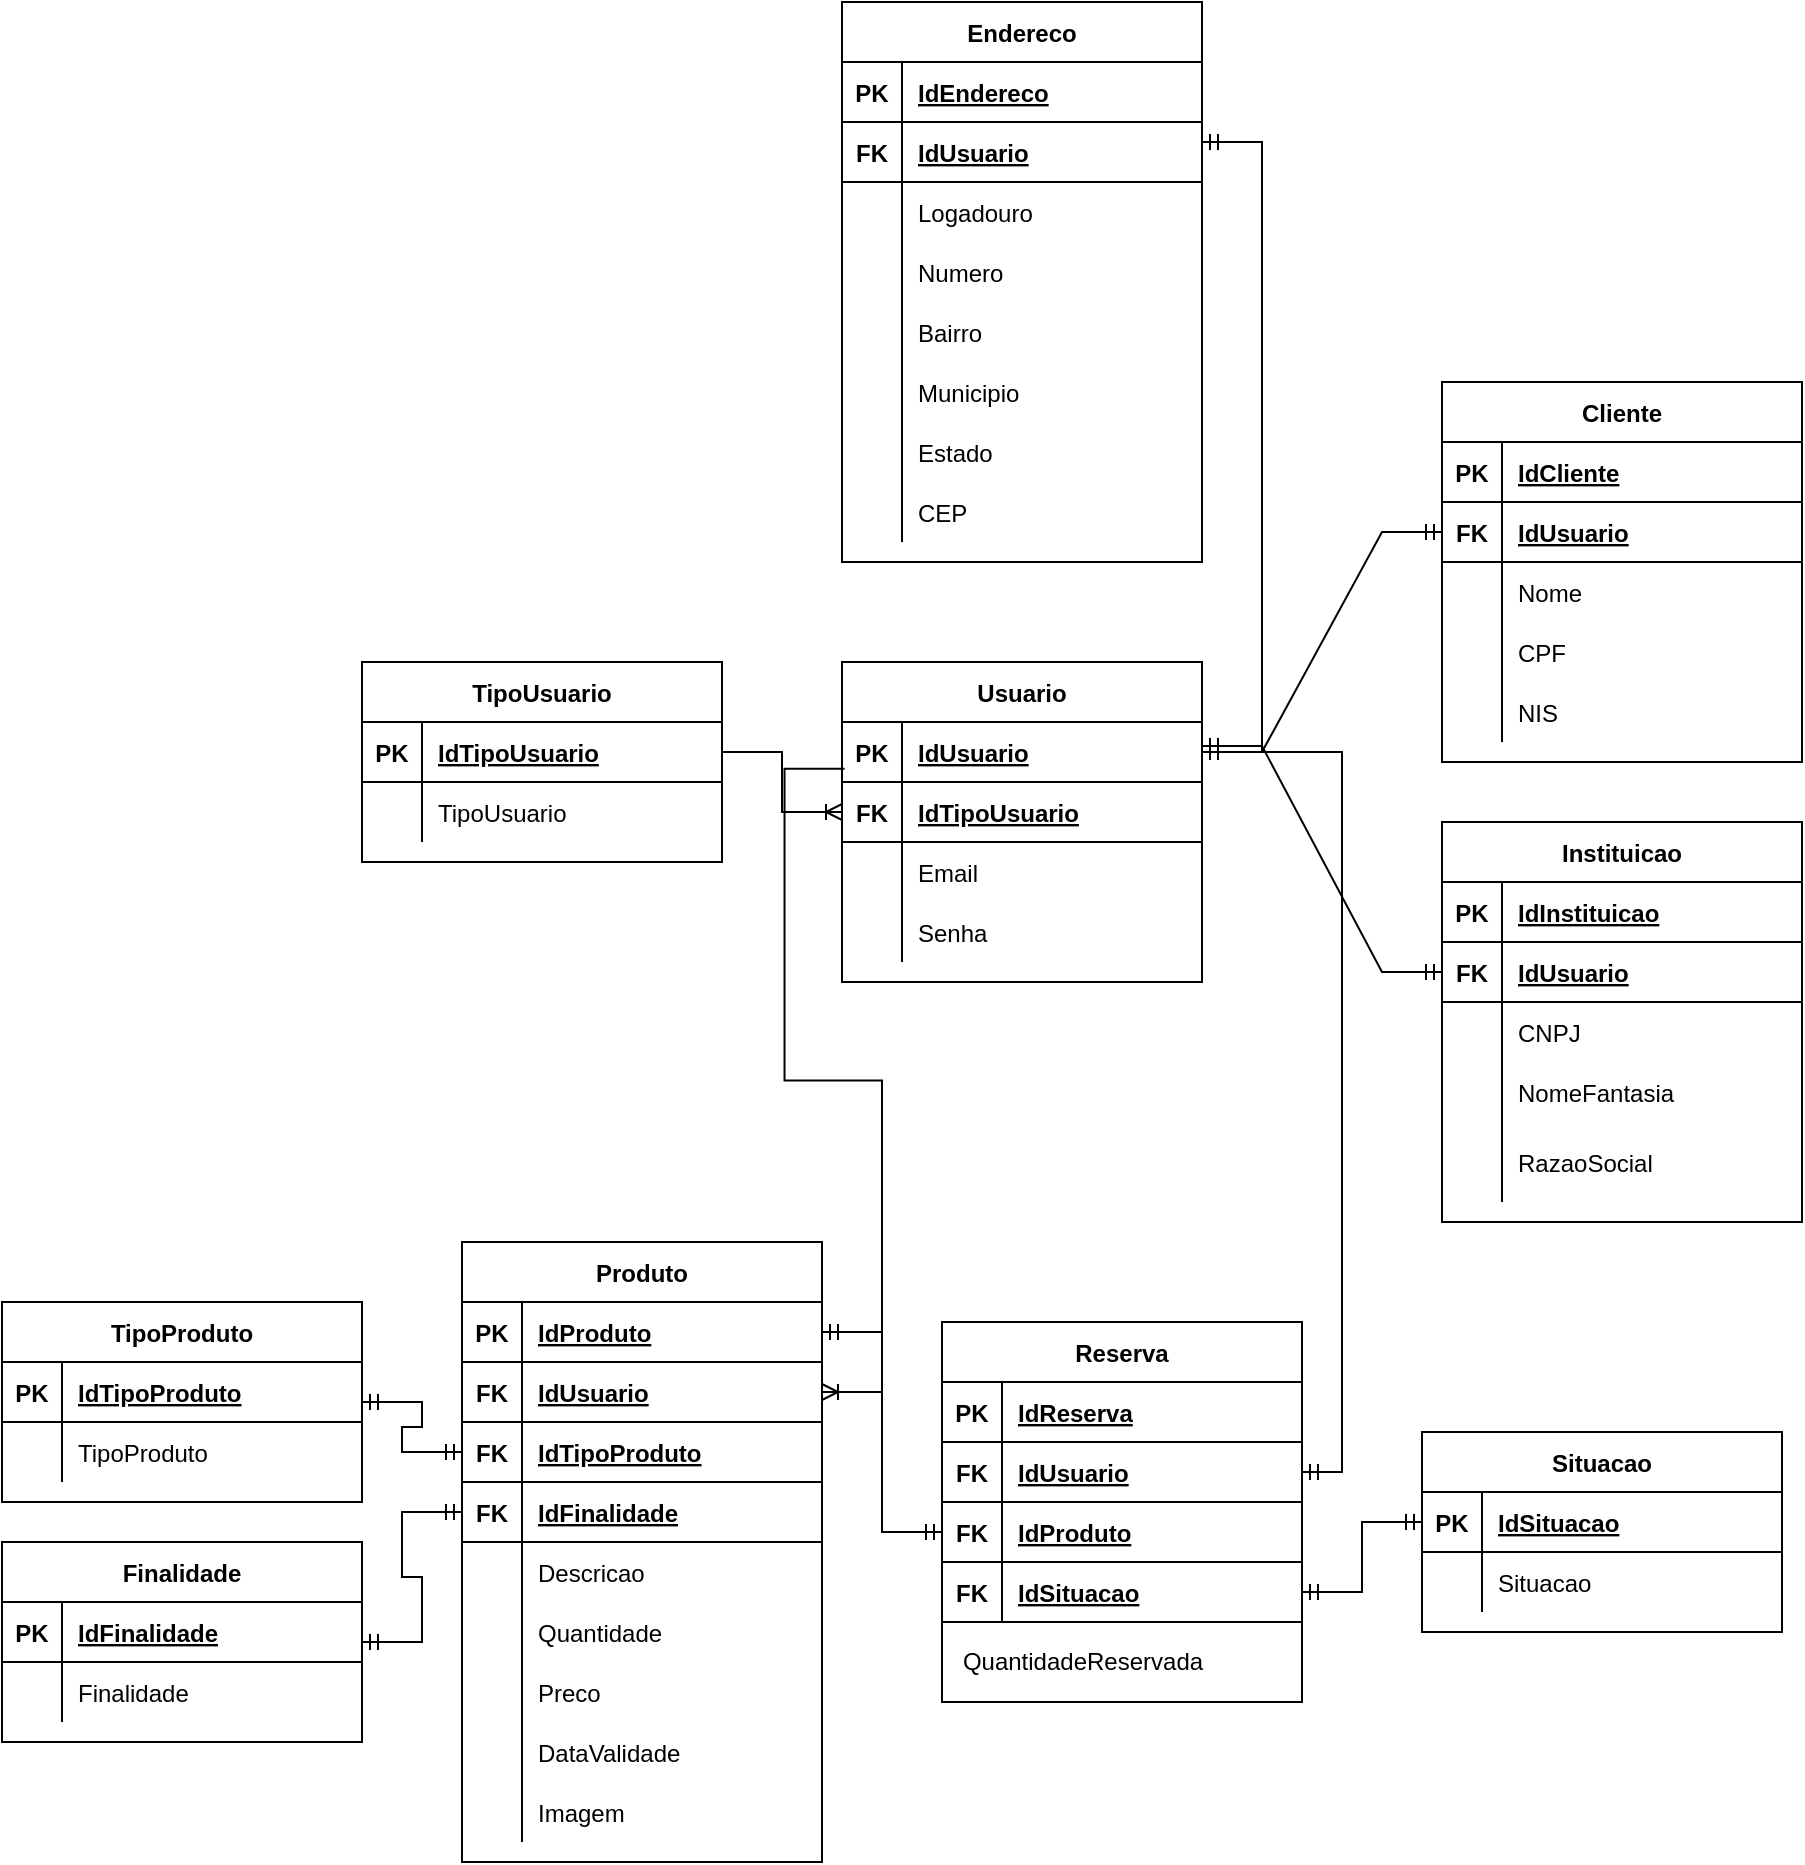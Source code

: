 <mxfile version="16.6.4" type="device"><diagram id="XoIH8foffj5RhfNgrV4p" name="Page-1"><mxGraphModel dx="1695" dy="1594" grid="1" gridSize="10" guides="1" tooltips="1" connect="1" arrows="1" fold="1" page="1" pageScale="1" pageWidth="827" pageHeight="1169" math="0" shadow="0"><root><mxCell id="AujDOqOySex_PhU7FZ46-0"/><mxCell id="AujDOqOySex_PhU7FZ46-1" parent="AujDOqOySex_PhU7FZ46-0"/><mxCell id="1OVQ-BXgZzzb5CSbITSZ-27" value="TipoUsuario" style="shape=table;startSize=30;container=1;collapsible=1;childLayout=tableLayout;fixedRows=1;rowLines=0;fontStyle=1;align=center;resizeLast=1;" parent="AujDOqOySex_PhU7FZ46-1" vertex="1"><mxGeometry x="20" y="150" width="180" height="100" as="geometry"/></mxCell><mxCell id="1OVQ-BXgZzzb5CSbITSZ-28" value="" style="shape=tableRow;horizontal=0;startSize=0;swimlaneHead=0;swimlaneBody=0;fillColor=none;collapsible=0;dropTarget=0;points=[[0,0.5],[1,0.5]];portConstraint=eastwest;top=0;left=0;right=0;bottom=1;" parent="1OVQ-BXgZzzb5CSbITSZ-27" vertex="1"><mxGeometry y="30" width="180" height="30" as="geometry"/></mxCell><mxCell id="1OVQ-BXgZzzb5CSbITSZ-29" value="PK" style="shape=partialRectangle;connectable=0;fillColor=none;top=0;left=0;bottom=0;right=0;fontStyle=1;overflow=hidden;" parent="1OVQ-BXgZzzb5CSbITSZ-28" vertex="1"><mxGeometry width="30" height="30" as="geometry"><mxRectangle width="30" height="30" as="alternateBounds"/></mxGeometry></mxCell><mxCell id="1OVQ-BXgZzzb5CSbITSZ-30" value="IdTipoUsuario" style="shape=partialRectangle;connectable=0;fillColor=none;top=0;left=0;bottom=0;right=0;align=left;spacingLeft=6;fontStyle=5;overflow=hidden;" parent="1OVQ-BXgZzzb5CSbITSZ-28" vertex="1"><mxGeometry x="30" width="150" height="30" as="geometry"><mxRectangle width="150" height="30" as="alternateBounds"/></mxGeometry></mxCell><mxCell id="1OVQ-BXgZzzb5CSbITSZ-31" value="" style="shape=tableRow;horizontal=0;startSize=0;swimlaneHead=0;swimlaneBody=0;fillColor=none;collapsible=0;dropTarget=0;points=[[0,0.5],[1,0.5]];portConstraint=eastwest;top=0;left=0;right=0;bottom=0;" parent="1OVQ-BXgZzzb5CSbITSZ-27" vertex="1"><mxGeometry y="60" width="180" height="30" as="geometry"/></mxCell><mxCell id="1OVQ-BXgZzzb5CSbITSZ-32" value="" style="shape=partialRectangle;connectable=0;fillColor=none;top=0;left=0;bottom=0;right=0;editable=1;overflow=hidden;" parent="1OVQ-BXgZzzb5CSbITSZ-31" vertex="1"><mxGeometry width="30" height="30" as="geometry"><mxRectangle width="30" height="30" as="alternateBounds"/></mxGeometry></mxCell><mxCell id="1OVQ-BXgZzzb5CSbITSZ-33" value="TipoUsuario" style="shape=partialRectangle;connectable=0;fillColor=none;top=0;left=0;bottom=0;right=0;align=left;spacingLeft=6;overflow=hidden;" parent="1OVQ-BXgZzzb5CSbITSZ-31" vertex="1"><mxGeometry x="30" width="150" height="30" as="geometry"><mxRectangle width="150" height="30" as="alternateBounds"/></mxGeometry></mxCell><mxCell id="1OVQ-BXgZzzb5CSbITSZ-43" value="Usuario" style="shape=table;startSize=30;container=1;collapsible=1;childLayout=tableLayout;fixedRows=1;rowLines=0;fontStyle=1;align=center;resizeLast=1;" parent="AujDOqOySex_PhU7FZ46-1" vertex="1"><mxGeometry x="260" y="150" width="180" height="160" as="geometry"/></mxCell><mxCell id="1OVQ-BXgZzzb5CSbITSZ-44" value="" style="shape=tableRow;horizontal=0;startSize=0;swimlaneHead=0;swimlaneBody=0;fillColor=none;collapsible=0;dropTarget=0;points=[[0,0.5],[1,0.5]];portConstraint=eastwest;top=0;left=0;right=0;bottom=1;" parent="1OVQ-BXgZzzb5CSbITSZ-43" vertex="1"><mxGeometry y="30" width="180" height="30" as="geometry"/></mxCell><mxCell id="1OVQ-BXgZzzb5CSbITSZ-45" value="PK" style="shape=partialRectangle;connectable=0;fillColor=none;top=0;left=0;bottom=0;right=0;fontStyle=1;overflow=hidden;" parent="1OVQ-BXgZzzb5CSbITSZ-44" vertex="1"><mxGeometry width="30" height="30" as="geometry"><mxRectangle width="30" height="30" as="alternateBounds"/></mxGeometry></mxCell><mxCell id="1OVQ-BXgZzzb5CSbITSZ-46" value="IdUsuario" style="shape=partialRectangle;connectable=0;fillColor=none;top=0;left=0;bottom=0;right=0;align=left;spacingLeft=6;fontStyle=5;overflow=hidden;" parent="1OVQ-BXgZzzb5CSbITSZ-44" vertex="1"><mxGeometry x="30" width="150" height="30" as="geometry"><mxRectangle width="150" height="30" as="alternateBounds"/></mxGeometry></mxCell><mxCell id="1OVQ-BXgZzzb5CSbITSZ-47" value="" style="shape=tableRow;horizontal=0;startSize=0;swimlaneHead=0;swimlaneBody=0;fillColor=none;collapsible=0;dropTarget=0;points=[[0,0.5],[1,0.5]];portConstraint=eastwest;top=0;left=0;right=0;bottom=1;" parent="1OVQ-BXgZzzb5CSbITSZ-43" vertex="1"><mxGeometry y="60" width="180" height="30" as="geometry"/></mxCell><mxCell id="1OVQ-BXgZzzb5CSbITSZ-48" value="FK" style="shape=partialRectangle;connectable=0;fillColor=none;top=0;left=0;bottom=0;right=0;fontStyle=1;overflow=hidden;" parent="1OVQ-BXgZzzb5CSbITSZ-47" vertex="1"><mxGeometry width="30" height="30" as="geometry"><mxRectangle width="30" height="30" as="alternateBounds"/></mxGeometry></mxCell><mxCell id="1OVQ-BXgZzzb5CSbITSZ-49" value="IdTipoUsuario" style="shape=partialRectangle;connectable=0;fillColor=none;top=0;left=0;bottom=0;right=0;align=left;spacingLeft=6;fontStyle=5;overflow=hidden;" parent="1OVQ-BXgZzzb5CSbITSZ-47" vertex="1"><mxGeometry x="30" width="150" height="30" as="geometry"><mxRectangle width="150" height="30" as="alternateBounds"/></mxGeometry></mxCell><mxCell id="1OVQ-BXgZzzb5CSbITSZ-53" value="" style="shape=tableRow;horizontal=0;startSize=0;swimlaneHead=0;swimlaneBody=0;fillColor=none;collapsible=0;dropTarget=0;points=[[0,0.5],[1,0.5]];portConstraint=eastwest;top=0;left=0;right=0;bottom=0;" parent="1OVQ-BXgZzzb5CSbITSZ-43" vertex="1"><mxGeometry y="90" width="180" height="30" as="geometry"/></mxCell><mxCell id="1OVQ-BXgZzzb5CSbITSZ-54" value="" style="shape=partialRectangle;connectable=0;fillColor=none;top=0;left=0;bottom=0;right=0;editable=1;overflow=hidden;" parent="1OVQ-BXgZzzb5CSbITSZ-53" vertex="1"><mxGeometry width="30" height="30" as="geometry"><mxRectangle width="30" height="30" as="alternateBounds"/></mxGeometry></mxCell><mxCell id="1OVQ-BXgZzzb5CSbITSZ-55" value="Email" style="shape=partialRectangle;connectable=0;fillColor=none;top=0;left=0;bottom=0;right=0;align=left;spacingLeft=6;overflow=hidden;" parent="1OVQ-BXgZzzb5CSbITSZ-53" vertex="1"><mxGeometry x="30" width="150" height="30" as="geometry"><mxRectangle width="150" height="30" as="alternateBounds"/></mxGeometry></mxCell><mxCell id="1OVQ-BXgZzzb5CSbITSZ-56" value="" style="shape=tableRow;horizontal=0;startSize=0;swimlaneHead=0;swimlaneBody=0;fillColor=none;collapsible=0;dropTarget=0;points=[[0,0.5],[1,0.5]];portConstraint=eastwest;top=0;left=0;right=0;bottom=0;" parent="1OVQ-BXgZzzb5CSbITSZ-43" vertex="1"><mxGeometry y="120" width="180" height="30" as="geometry"/></mxCell><mxCell id="1OVQ-BXgZzzb5CSbITSZ-57" value="" style="shape=partialRectangle;connectable=0;fillColor=none;top=0;left=0;bottom=0;right=0;editable=1;overflow=hidden;" parent="1OVQ-BXgZzzb5CSbITSZ-56" vertex="1"><mxGeometry width="30" height="30" as="geometry"><mxRectangle width="30" height="30" as="alternateBounds"/></mxGeometry></mxCell><mxCell id="1OVQ-BXgZzzb5CSbITSZ-58" value="Senha" style="shape=partialRectangle;connectable=0;fillColor=none;top=0;left=0;bottom=0;right=0;align=left;spacingLeft=6;overflow=hidden;" parent="1OVQ-BXgZzzb5CSbITSZ-56" vertex="1"><mxGeometry x="30" width="150" height="30" as="geometry"><mxRectangle width="150" height="30" as="alternateBounds"/></mxGeometry></mxCell><mxCell id="1OVQ-BXgZzzb5CSbITSZ-59" value="Endereco" style="shape=table;startSize=30;container=1;collapsible=1;childLayout=tableLayout;fixedRows=1;rowLines=0;fontStyle=1;align=center;resizeLast=1;" parent="AujDOqOySex_PhU7FZ46-1" vertex="1"><mxGeometry x="260" y="-180" width="180" height="280" as="geometry"/></mxCell><mxCell id="1OVQ-BXgZzzb5CSbITSZ-60" value="" style="shape=tableRow;horizontal=0;startSize=0;swimlaneHead=0;swimlaneBody=0;fillColor=none;collapsible=0;dropTarget=0;points=[[0,0.5],[1,0.5]];portConstraint=eastwest;top=0;left=0;right=0;bottom=1;" parent="1OVQ-BXgZzzb5CSbITSZ-59" vertex="1"><mxGeometry y="30" width="180" height="30" as="geometry"/></mxCell><mxCell id="1OVQ-BXgZzzb5CSbITSZ-61" value="PK" style="shape=partialRectangle;connectable=0;fillColor=none;top=0;left=0;bottom=0;right=0;fontStyle=1;overflow=hidden;" parent="1OVQ-BXgZzzb5CSbITSZ-60" vertex="1"><mxGeometry width="30" height="30" as="geometry"><mxRectangle width="30" height="30" as="alternateBounds"/></mxGeometry></mxCell><mxCell id="1OVQ-BXgZzzb5CSbITSZ-62" value="IdEndereco" style="shape=partialRectangle;connectable=0;fillColor=none;top=0;left=0;bottom=0;right=0;align=left;spacingLeft=6;fontStyle=5;overflow=hidden;" parent="1OVQ-BXgZzzb5CSbITSZ-60" vertex="1"><mxGeometry x="30" width="150" height="30" as="geometry"><mxRectangle width="150" height="30" as="alternateBounds"/></mxGeometry></mxCell><mxCell id="1OVQ-BXgZzzb5CSbITSZ-134" value="" style="shape=tableRow;horizontal=0;startSize=0;swimlaneHead=0;swimlaneBody=0;fillColor=none;collapsible=0;dropTarget=0;points=[[0,0.5],[1,0.5]];portConstraint=eastwest;top=0;left=0;right=0;bottom=1;" parent="1OVQ-BXgZzzb5CSbITSZ-59" vertex="1"><mxGeometry y="60" width="180" height="30" as="geometry"/></mxCell><mxCell id="1OVQ-BXgZzzb5CSbITSZ-135" value="FK" style="shape=partialRectangle;connectable=0;fillColor=none;top=0;left=0;bottom=0;right=0;fontStyle=1;overflow=hidden;" parent="1OVQ-BXgZzzb5CSbITSZ-134" vertex="1"><mxGeometry width="30" height="30" as="geometry"><mxRectangle width="30" height="30" as="alternateBounds"/></mxGeometry></mxCell><mxCell id="1OVQ-BXgZzzb5CSbITSZ-136" value="IdUsuario" style="shape=partialRectangle;connectable=0;fillColor=none;top=0;left=0;bottom=0;right=0;align=left;spacingLeft=6;fontStyle=5;overflow=hidden;" parent="1OVQ-BXgZzzb5CSbITSZ-134" vertex="1"><mxGeometry x="30" width="150" height="30" as="geometry"><mxRectangle width="150" height="30" as="alternateBounds"/></mxGeometry></mxCell><mxCell id="1OVQ-BXgZzzb5CSbITSZ-66" value="" style="shape=tableRow;horizontal=0;startSize=0;swimlaneHead=0;swimlaneBody=0;fillColor=none;collapsible=0;dropTarget=0;points=[[0,0.5],[1,0.5]];portConstraint=eastwest;top=0;left=0;right=0;bottom=0;" parent="1OVQ-BXgZzzb5CSbITSZ-59" vertex="1"><mxGeometry y="90" width="180" height="30" as="geometry"/></mxCell><mxCell id="1OVQ-BXgZzzb5CSbITSZ-67" value="" style="shape=partialRectangle;connectable=0;fillColor=none;top=0;left=0;bottom=0;right=0;editable=1;overflow=hidden;" parent="1OVQ-BXgZzzb5CSbITSZ-66" vertex="1"><mxGeometry width="30" height="30" as="geometry"><mxRectangle width="30" height="30" as="alternateBounds"/></mxGeometry></mxCell><mxCell id="1OVQ-BXgZzzb5CSbITSZ-68" value="Logadouro" style="shape=partialRectangle;connectable=0;fillColor=none;top=0;left=0;bottom=0;right=0;align=left;spacingLeft=6;overflow=hidden;" parent="1OVQ-BXgZzzb5CSbITSZ-66" vertex="1"><mxGeometry x="30" width="150" height="30" as="geometry"><mxRectangle width="150" height="30" as="alternateBounds"/></mxGeometry></mxCell><mxCell id="1OVQ-BXgZzzb5CSbITSZ-75" value="" style="shape=tableRow;horizontal=0;startSize=0;swimlaneHead=0;swimlaneBody=0;fillColor=none;collapsible=0;dropTarget=0;points=[[0,0.5],[1,0.5]];portConstraint=eastwest;top=0;left=0;right=0;bottom=0;" parent="1OVQ-BXgZzzb5CSbITSZ-59" vertex="1"><mxGeometry y="120" width="180" height="30" as="geometry"/></mxCell><mxCell id="1OVQ-BXgZzzb5CSbITSZ-76" value="" style="shape=partialRectangle;connectable=0;fillColor=none;top=0;left=0;bottom=0;right=0;editable=1;overflow=hidden;" parent="1OVQ-BXgZzzb5CSbITSZ-75" vertex="1"><mxGeometry width="30" height="30" as="geometry"><mxRectangle width="30" height="30" as="alternateBounds"/></mxGeometry></mxCell><mxCell id="1OVQ-BXgZzzb5CSbITSZ-77" value="Numero" style="shape=partialRectangle;connectable=0;fillColor=none;top=0;left=0;bottom=0;right=0;align=left;spacingLeft=6;overflow=hidden;" parent="1OVQ-BXgZzzb5CSbITSZ-75" vertex="1"><mxGeometry x="30" width="150" height="30" as="geometry"><mxRectangle width="150" height="30" as="alternateBounds"/></mxGeometry></mxCell><mxCell id="1OVQ-BXgZzzb5CSbITSZ-78" value="" style="shape=tableRow;horizontal=0;startSize=0;swimlaneHead=0;swimlaneBody=0;fillColor=none;collapsible=0;dropTarget=0;points=[[0,0.5],[1,0.5]];portConstraint=eastwest;top=0;left=0;right=0;bottom=0;" parent="1OVQ-BXgZzzb5CSbITSZ-59" vertex="1"><mxGeometry y="150" width="180" height="30" as="geometry"/></mxCell><mxCell id="1OVQ-BXgZzzb5CSbITSZ-79" value="" style="shape=partialRectangle;connectable=0;fillColor=none;top=0;left=0;bottom=0;right=0;editable=1;overflow=hidden;" parent="1OVQ-BXgZzzb5CSbITSZ-78" vertex="1"><mxGeometry width="30" height="30" as="geometry"><mxRectangle width="30" height="30" as="alternateBounds"/></mxGeometry></mxCell><mxCell id="1OVQ-BXgZzzb5CSbITSZ-80" value="Bairro" style="shape=partialRectangle;connectable=0;fillColor=none;top=0;left=0;bottom=0;right=0;align=left;spacingLeft=6;overflow=hidden;" parent="1OVQ-BXgZzzb5CSbITSZ-78" vertex="1"><mxGeometry x="30" width="150" height="30" as="geometry"><mxRectangle width="150" height="30" as="alternateBounds"/></mxGeometry></mxCell><mxCell id="1OVQ-BXgZzzb5CSbITSZ-81" value="" style="shape=tableRow;horizontal=0;startSize=0;swimlaneHead=0;swimlaneBody=0;fillColor=none;collapsible=0;dropTarget=0;points=[[0,0.5],[1,0.5]];portConstraint=eastwest;top=0;left=0;right=0;bottom=0;" parent="1OVQ-BXgZzzb5CSbITSZ-59" vertex="1"><mxGeometry y="180" width="180" height="30" as="geometry"/></mxCell><mxCell id="1OVQ-BXgZzzb5CSbITSZ-82" value="" style="shape=partialRectangle;connectable=0;fillColor=none;top=0;left=0;bottom=0;right=0;editable=1;overflow=hidden;" parent="1OVQ-BXgZzzb5CSbITSZ-81" vertex="1"><mxGeometry width="30" height="30" as="geometry"><mxRectangle width="30" height="30" as="alternateBounds"/></mxGeometry></mxCell><mxCell id="1OVQ-BXgZzzb5CSbITSZ-83" value="Municipio" style="shape=partialRectangle;connectable=0;fillColor=none;top=0;left=0;bottom=0;right=0;align=left;spacingLeft=6;overflow=hidden;" parent="1OVQ-BXgZzzb5CSbITSZ-81" vertex="1"><mxGeometry x="30" width="150" height="30" as="geometry"><mxRectangle width="150" height="30" as="alternateBounds"/></mxGeometry></mxCell><mxCell id="1OVQ-BXgZzzb5CSbITSZ-69" value="" style="shape=tableRow;horizontal=0;startSize=0;swimlaneHead=0;swimlaneBody=0;fillColor=none;collapsible=0;dropTarget=0;points=[[0,0.5],[1,0.5]];portConstraint=eastwest;top=0;left=0;right=0;bottom=0;" parent="1OVQ-BXgZzzb5CSbITSZ-59" vertex="1"><mxGeometry y="210" width="180" height="30" as="geometry"/></mxCell><mxCell id="1OVQ-BXgZzzb5CSbITSZ-70" value="" style="shape=partialRectangle;connectable=0;fillColor=none;top=0;left=0;bottom=0;right=0;editable=1;overflow=hidden;" parent="1OVQ-BXgZzzb5CSbITSZ-69" vertex="1"><mxGeometry width="30" height="30" as="geometry"><mxRectangle width="30" height="30" as="alternateBounds"/></mxGeometry></mxCell><mxCell id="1OVQ-BXgZzzb5CSbITSZ-71" value="Estado" style="shape=partialRectangle;connectable=0;fillColor=none;top=0;left=0;bottom=0;right=0;align=left;spacingLeft=6;overflow=hidden;" parent="1OVQ-BXgZzzb5CSbITSZ-69" vertex="1"><mxGeometry x="30" width="150" height="30" as="geometry"><mxRectangle width="150" height="30" as="alternateBounds"/></mxGeometry></mxCell><mxCell id="1OVQ-BXgZzzb5CSbITSZ-84" value="" style="shape=tableRow;horizontal=0;startSize=0;swimlaneHead=0;swimlaneBody=0;fillColor=none;collapsible=0;dropTarget=0;points=[[0,0.5],[1,0.5]];portConstraint=eastwest;top=0;left=0;right=0;bottom=0;" parent="1OVQ-BXgZzzb5CSbITSZ-59" vertex="1"><mxGeometry y="240" width="180" height="30" as="geometry"/></mxCell><mxCell id="1OVQ-BXgZzzb5CSbITSZ-85" value="" style="shape=partialRectangle;connectable=0;fillColor=none;top=0;left=0;bottom=0;right=0;editable=1;overflow=hidden;" parent="1OVQ-BXgZzzb5CSbITSZ-84" vertex="1"><mxGeometry width="30" height="30" as="geometry"><mxRectangle width="30" height="30" as="alternateBounds"/></mxGeometry></mxCell><mxCell id="1OVQ-BXgZzzb5CSbITSZ-86" value="CEP" style="shape=partialRectangle;connectable=0;fillColor=none;top=0;left=0;bottom=0;right=0;align=left;spacingLeft=6;overflow=hidden;" parent="1OVQ-BXgZzzb5CSbITSZ-84" vertex="1"><mxGeometry x="30" width="150" height="30" as="geometry"><mxRectangle width="150" height="30" as="alternateBounds"/></mxGeometry></mxCell><mxCell id="1OVQ-BXgZzzb5CSbITSZ-87" value="Cliente" style="shape=table;startSize=30;container=1;collapsible=1;childLayout=tableLayout;fixedRows=1;rowLines=0;fontStyle=1;align=center;resizeLast=1;" parent="AujDOqOySex_PhU7FZ46-1" vertex="1"><mxGeometry x="560" y="10" width="180" height="190" as="geometry"/></mxCell><mxCell id="1OVQ-BXgZzzb5CSbITSZ-88" value="" style="shape=tableRow;horizontal=0;startSize=0;swimlaneHead=0;swimlaneBody=0;fillColor=none;collapsible=0;dropTarget=0;points=[[0,0.5],[1,0.5]];portConstraint=eastwest;top=0;left=0;right=0;bottom=1;" parent="1OVQ-BXgZzzb5CSbITSZ-87" vertex="1"><mxGeometry y="30" width="180" height="30" as="geometry"/></mxCell><mxCell id="1OVQ-BXgZzzb5CSbITSZ-89" value="PK" style="shape=partialRectangle;connectable=0;fillColor=none;top=0;left=0;bottom=0;right=0;fontStyle=1;overflow=hidden;" parent="1OVQ-BXgZzzb5CSbITSZ-88" vertex="1"><mxGeometry width="30" height="30" as="geometry"><mxRectangle width="30" height="30" as="alternateBounds"/></mxGeometry></mxCell><mxCell id="1OVQ-BXgZzzb5CSbITSZ-90" value="IdCliente" style="shape=partialRectangle;connectable=0;fillColor=none;top=0;left=0;bottom=0;right=0;align=left;spacingLeft=6;fontStyle=5;overflow=hidden;" parent="1OVQ-BXgZzzb5CSbITSZ-88" vertex="1"><mxGeometry x="30" width="150" height="30" as="geometry"><mxRectangle width="150" height="30" as="alternateBounds"/></mxGeometry></mxCell><mxCell id="1OVQ-BXgZzzb5CSbITSZ-137" value="" style="shape=tableRow;horizontal=0;startSize=0;swimlaneHead=0;swimlaneBody=0;fillColor=none;collapsible=0;dropTarget=0;points=[[0,0.5],[1,0.5]];portConstraint=eastwest;top=0;left=0;right=0;bottom=1;" parent="1OVQ-BXgZzzb5CSbITSZ-87" vertex="1"><mxGeometry y="60" width="180" height="30" as="geometry"/></mxCell><mxCell id="1OVQ-BXgZzzb5CSbITSZ-138" value="FK" style="shape=partialRectangle;connectable=0;fillColor=none;top=0;left=0;bottom=0;right=0;fontStyle=1;overflow=hidden;" parent="1OVQ-BXgZzzb5CSbITSZ-137" vertex="1"><mxGeometry width="30" height="30" as="geometry"><mxRectangle width="30" height="30" as="alternateBounds"/></mxGeometry></mxCell><mxCell id="1OVQ-BXgZzzb5CSbITSZ-139" value="IdUsuario" style="shape=partialRectangle;connectable=0;fillColor=none;top=0;left=0;bottom=0;right=0;align=left;spacingLeft=6;fontStyle=5;overflow=hidden;" parent="1OVQ-BXgZzzb5CSbITSZ-137" vertex="1"><mxGeometry x="30" width="150" height="30" as="geometry"><mxRectangle width="150" height="30" as="alternateBounds"/></mxGeometry></mxCell><mxCell id="1OVQ-BXgZzzb5CSbITSZ-94" value="" style="shape=tableRow;horizontal=0;startSize=0;swimlaneHead=0;swimlaneBody=0;fillColor=none;collapsible=0;dropTarget=0;points=[[0,0.5],[1,0.5]];portConstraint=eastwest;top=0;left=0;right=0;bottom=0;" parent="1OVQ-BXgZzzb5CSbITSZ-87" vertex="1"><mxGeometry y="90" width="180" height="30" as="geometry"/></mxCell><mxCell id="1OVQ-BXgZzzb5CSbITSZ-95" value="" style="shape=partialRectangle;connectable=0;fillColor=none;top=0;left=0;bottom=0;right=0;editable=1;overflow=hidden;" parent="1OVQ-BXgZzzb5CSbITSZ-94" vertex="1"><mxGeometry width="30" height="30" as="geometry"><mxRectangle width="30" height="30" as="alternateBounds"/></mxGeometry></mxCell><mxCell id="1OVQ-BXgZzzb5CSbITSZ-96" value="Nome" style="shape=partialRectangle;connectable=0;fillColor=none;top=0;left=0;bottom=0;right=0;align=left;spacingLeft=6;overflow=hidden;" parent="1OVQ-BXgZzzb5CSbITSZ-94" vertex="1"><mxGeometry x="30" width="150" height="30" as="geometry"><mxRectangle width="150" height="30" as="alternateBounds"/></mxGeometry></mxCell><mxCell id="1OVQ-BXgZzzb5CSbITSZ-97" value="" style="shape=tableRow;horizontal=0;startSize=0;swimlaneHead=0;swimlaneBody=0;fillColor=none;collapsible=0;dropTarget=0;points=[[0,0.5],[1,0.5]];portConstraint=eastwest;top=0;left=0;right=0;bottom=0;" parent="1OVQ-BXgZzzb5CSbITSZ-87" vertex="1"><mxGeometry y="120" width="180" height="30" as="geometry"/></mxCell><mxCell id="1OVQ-BXgZzzb5CSbITSZ-98" value="" style="shape=partialRectangle;connectable=0;fillColor=none;top=0;left=0;bottom=0;right=0;editable=1;overflow=hidden;" parent="1OVQ-BXgZzzb5CSbITSZ-97" vertex="1"><mxGeometry width="30" height="30" as="geometry"><mxRectangle width="30" height="30" as="alternateBounds"/></mxGeometry></mxCell><mxCell id="1OVQ-BXgZzzb5CSbITSZ-99" value="CPF" style="shape=partialRectangle;connectable=0;fillColor=none;top=0;left=0;bottom=0;right=0;align=left;spacingLeft=6;overflow=hidden;" parent="1OVQ-BXgZzzb5CSbITSZ-97" vertex="1"><mxGeometry x="30" width="150" height="30" as="geometry"><mxRectangle width="150" height="30" as="alternateBounds"/></mxGeometry></mxCell><mxCell id="1OVQ-BXgZzzb5CSbITSZ-113" value="" style="shape=tableRow;horizontal=0;startSize=0;swimlaneHead=0;swimlaneBody=0;fillColor=none;collapsible=0;dropTarget=0;points=[[0,0.5],[1,0.5]];portConstraint=eastwest;top=0;left=0;right=0;bottom=0;" parent="1OVQ-BXgZzzb5CSbITSZ-87" vertex="1"><mxGeometry y="150" width="180" height="30" as="geometry"/></mxCell><mxCell id="1OVQ-BXgZzzb5CSbITSZ-114" value="" style="shape=partialRectangle;connectable=0;fillColor=none;top=0;left=0;bottom=0;right=0;editable=1;overflow=hidden;" parent="1OVQ-BXgZzzb5CSbITSZ-113" vertex="1"><mxGeometry width="30" height="30" as="geometry"><mxRectangle width="30" height="30" as="alternateBounds"/></mxGeometry></mxCell><mxCell id="1OVQ-BXgZzzb5CSbITSZ-115" value="NIS" style="shape=partialRectangle;connectable=0;fillColor=none;top=0;left=0;bottom=0;right=0;align=left;spacingLeft=6;overflow=hidden;" parent="1OVQ-BXgZzzb5CSbITSZ-113" vertex="1"><mxGeometry x="30" width="150" height="30" as="geometry"><mxRectangle width="150" height="30" as="alternateBounds"/></mxGeometry></mxCell><mxCell id="1OVQ-BXgZzzb5CSbITSZ-100" value="Instituicao" style="shape=table;startSize=30;container=1;collapsible=1;childLayout=tableLayout;fixedRows=1;rowLines=0;fontStyle=1;align=center;resizeLast=1;" parent="AujDOqOySex_PhU7FZ46-1" vertex="1"><mxGeometry x="560" y="230" width="180" height="200" as="geometry"/></mxCell><mxCell id="1OVQ-BXgZzzb5CSbITSZ-101" value="" style="shape=tableRow;horizontal=0;startSize=0;swimlaneHead=0;swimlaneBody=0;fillColor=none;collapsible=0;dropTarget=0;points=[[0,0.5],[1,0.5]];portConstraint=eastwest;top=0;left=0;right=0;bottom=1;" parent="1OVQ-BXgZzzb5CSbITSZ-100" vertex="1"><mxGeometry y="30" width="180" height="30" as="geometry"/></mxCell><mxCell id="1OVQ-BXgZzzb5CSbITSZ-102" value="PK" style="shape=partialRectangle;connectable=0;fillColor=none;top=0;left=0;bottom=0;right=0;fontStyle=1;overflow=hidden;" parent="1OVQ-BXgZzzb5CSbITSZ-101" vertex="1"><mxGeometry width="30" height="30" as="geometry"><mxRectangle width="30" height="30" as="alternateBounds"/></mxGeometry></mxCell><mxCell id="1OVQ-BXgZzzb5CSbITSZ-103" value="IdInstituicao" style="shape=partialRectangle;connectable=0;fillColor=none;top=0;left=0;bottom=0;right=0;align=left;spacingLeft=6;fontStyle=5;overflow=hidden;" parent="1OVQ-BXgZzzb5CSbITSZ-101" vertex="1"><mxGeometry x="30" width="150" height="30" as="geometry"><mxRectangle width="150" height="30" as="alternateBounds"/></mxGeometry></mxCell><mxCell id="1OVQ-BXgZzzb5CSbITSZ-104" value="" style="shape=tableRow;horizontal=0;startSize=0;swimlaneHead=0;swimlaneBody=0;fillColor=none;collapsible=0;dropTarget=0;points=[[0,0.5],[1,0.5]];portConstraint=eastwest;top=0;left=0;right=0;bottom=1;" parent="1OVQ-BXgZzzb5CSbITSZ-100" vertex="1"><mxGeometry y="60" width="180" height="30" as="geometry"/></mxCell><mxCell id="1OVQ-BXgZzzb5CSbITSZ-105" value="FK" style="shape=partialRectangle;connectable=0;fillColor=none;top=0;left=0;bottom=0;right=0;fontStyle=1;overflow=hidden;" parent="1OVQ-BXgZzzb5CSbITSZ-104" vertex="1"><mxGeometry width="30" height="30" as="geometry"><mxRectangle width="30" height="30" as="alternateBounds"/></mxGeometry></mxCell><mxCell id="1OVQ-BXgZzzb5CSbITSZ-106" value="IdUsuario" style="shape=partialRectangle;connectable=0;fillColor=none;top=0;left=0;bottom=0;right=0;align=left;spacingLeft=6;fontStyle=5;overflow=hidden;" parent="1OVQ-BXgZzzb5CSbITSZ-104" vertex="1"><mxGeometry x="30" width="150" height="30" as="geometry"><mxRectangle width="150" height="30" as="alternateBounds"/></mxGeometry></mxCell><mxCell id="1OVQ-BXgZzzb5CSbITSZ-107" value="" style="shape=tableRow;horizontal=0;startSize=0;swimlaneHead=0;swimlaneBody=0;fillColor=none;collapsible=0;dropTarget=0;points=[[0,0.5],[1,0.5]];portConstraint=eastwest;top=0;left=0;right=0;bottom=0;" parent="1OVQ-BXgZzzb5CSbITSZ-100" vertex="1"><mxGeometry y="90" width="180" height="30" as="geometry"/></mxCell><mxCell id="1OVQ-BXgZzzb5CSbITSZ-108" value="" style="shape=partialRectangle;connectable=0;fillColor=none;top=0;left=0;bottom=0;right=0;editable=1;overflow=hidden;" parent="1OVQ-BXgZzzb5CSbITSZ-107" vertex="1"><mxGeometry width="30" height="30" as="geometry"><mxRectangle width="30" height="30" as="alternateBounds"/></mxGeometry></mxCell><mxCell id="1OVQ-BXgZzzb5CSbITSZ-109" value="CNPJ" style="shape=partialRectangle;connectable=0;fillColor=none;top=0;left=0;bottom=0;right=0;align=left;spacingLeft=6;overflow=hidden;" parent="1OVQ-BXgZzzb5CSbITSZ-107" vertex="1"><mxGeometry x="30" width="150" height="30" as="geometry"><mxRectangle width="150" height="30" as="alternateBounds"/></mxGeometry></mxCell><mxCell id="1OVQ-BXgZzzb5CSbITSZ-110" value="" style="shape=tableRow;horizontal=0;startSize=0;swimlaneHead=0;swimlaneBody=0;fillColor=none;collapsible=0;dropTarget=0;points=[[0,0.5],[1,0.5]];portConstraint=eastwest;top=0;left=0;right=0;bottom=0;" parent="1OVQ-BXgZzzb5CSbITSZ-100" vertex="1"><mxGeometry y="120" width="180" height="30" as="geometry"/></mxCell><mxCell id="1OVQ-BXgZzzb5CSbITSZ-111" value="" style="shape=partialRectangle;connectable=0;fillColor=none;top=0;left=0;bottom=0;right=0;editable=1;overflow=hidden;" parent="1OVQ-BXgZzzb5CSbITSZ-110" vertex="1"><mxGeometry width="30" height="30" as="geometry"><mxRectangle width="30" height="30" as="alternateBounds"/></mxGeometry></mxCell><mxCell id="1OVQ-BXgZzzb5CSbITSZ-112" value="NomeFantasia" style="shape=partialRectangle;connectable=0;fillColor=none;top=0;left=0;bottom=0;right=0;align=left;spacingLeft=6;overflow=hidden;" parent="1OVQ-BXgZzzb5CSbITSZ-110" vertex="1"><mxGeometry x="30" width="150" height="30" as="geometry"><mxRectangle width="150" height="30" as="alternateBounds"/></mxGeometry></mxCell><mxCell id="1OVQ-BXgZzzb5CSbITSZ-125" value="" style="shape=tableRow;horizontal=0;startSize=0;swimlaneHead=0;swimlaneBody=0;fillColor=none;collapsible=0;dropTarget=0;points=[[0,0.5],[1,0.5]];portConstraint=eastwest;top=0;left=0;right=0;bottom=0;" parent="1OVQ-BXgZzzb5CSbITSZ-100" vertex="1"><mxGeometry y="150" width="180" height="40" as="geometry"/></mxCell><mxCell id="1OVQ-BXgZzzb5CSbITSZ-126" value="" style="shape=partialRectangle;connectable=0;fillColor=none;top=0;left=0;bottom=0;right=0;editable=1;overflow=hidden;" parent="1OVQ-BXgZzzb5CSbITSZ-125" vertex="1"><mxGeometry width="30" height="40" as="geometry"><mxRectangle width="30" height="40" as="alternateBounds"/></mxGeometry></mxCell><mxCell id="1OVQ-BXgZzzb5CSbITSZ-127" value="RazaoSocial" style="shape=partialRectangle;connectable=0;fillColor=none;top=0;left=0;bottom=0;right=0;align=left;spacingLeft=6;overflow=hidden;" parent="1OVQ-BXgZzzb5CSbITSZ-125" vertex="1"><mxGeometry x="30" width="150" height="40" as="geometry"><mxRectangle width="150" height="40" as="alternateBounds"/></mxGeometry></mxCell><mxCell id="1OVQ-BXgZzzb5CSbITSZ-140" value="Produto" style="shape=table;startSize=30;container=1;collapsible=1;childLayout=tableLayout;fixedRows=1;rowLines=0;fontStyle=1;align=center;resizeLast=1;" parent="AujDOqOySex_PhU7FZ46-1" vertex="1"><mxGeometry x="70" y="440" width="180" height="310" as="geometry"/></mxCell><mxCell id="1OVQ-BXgZzzb5CSbITSZ-141" value="" style="shape=tableRow;horizontal=0;startSize=0;swimlaneHead=0;swimlaneBody=0;fillColor=none;collapsible=0;dropTarget=0;points=[[0,0.5],[1,0.5]];portConstraint=eastwest;top=0;left=0;right=0;bottom=1;" parent="1OVQ-BXgZzzb5CSbITSZ-140" vertex="1"><mxGeometry y="30" width="180" height="30" as="geometry"/></mxCell><mxCell id="1OVQ-BXgZzzb5CSbITSZ-142" value="PK" style="shape=partialRectangle;connectable=0;fillColor=none;top=0;left=0;bottom=0;right=0;fontStyle=1;overflow=hidden;" parent="1OVQ-BXgZzzb5CSbITSZ-141" vertex="1"><mxGeometry width="30" height="30" as="geometry"><mxRectangle width="30" height="30" as="alternateBounds"/></mxGeometry></mxCell><mxCell id="1OVQ-BXgZzzb5CSbITSZ-143" value="IdProduto" style="shape=partialRectangle;connectable=0;fillColor=none;top=0;left=0;bottom=0;right=0;align=left;spacingLeft=6;fontStyle=5;overflow=hidden;" parent="1OVQ-BXgZzzb5CSbITSZ-141" vertex="1"><mxGeometry x="30" width="150" height="30" as="geometry"><mxRectangle width="150" height="30" as="alternateBounds"/></mxGeometry></mxCell><mxCell id="1OVQ-BXgZzzb5CSbITSZ-144" value="" style="shape=tableRow;horizontal=0;startSize=0;swimlaneHead=0;swimlaneBody=0;fillColor=none;collapsible=0;dropTarget=0;points=[[0,0.5],[1,0.5]];portConstraint=eastwest;top=0;left=0;right=0;bottom=1;" parent="1OVQ-BXgZzzb5CSbITSZ-140" vertex="1"><mxGeometry y="60" width="180" height="30" as="geometry"/></mxCell><mxCell id="1OVQ-BXgZzzb5CSbITSZ-145" value="FK" style="shape=partialRectangle;connectable=0;fillColor=none;top=0;left=0;bottom=0;right=0;fontStyle=1;overflow=hidden;" parent="1OVQ-BXgZzzb5CSbITSZ-144" vertex="1"><mxGeometry width="30" height="30" as="geometry"><mxRectangle width="30" height="30" as="alternateBounds"/></mxGeometry></mxCell><mxCell id="1OVQ-BXgZzzb5CSbITSZ-146" value="IdUsuario" style="shape=partialRectangle;connectable=0;fillColor=none;top=0;left=0;bottom=0;right=0;align=left;spacingLeft=6;fontStyle=5;overflow=hidden;" parent="1OVQ-BXgZzzb5CSbITSZ-144" vertex="1"><mxGeometry x="30" width="150" height="30" as="geometry"><mxRectangle width="150" height="30" as="alternateBounds"/></mxGeometry></mxCell><mxCell id="1OVQ-BXgZzzb5CSbITSZ-204" value="" style="shape=tableRow;horizontal=0;startSize=0;swimlaneHead=0;swimlaneBody=0;fillColor=none;collapsible=0;dropTarget=0;points=[[0,0.5],[1,0.5]];portConstraint=eastwest;top=0;left=0;right=0;bottom=1;" parent="1OVQ-BXgZzzb5CSbITSZ-140" vertex="1"><mxGeometry y="90" width="180" height="30" as="geometry"/></mxCell><mxCell id="1OVQ-BXgZzzb5CSbITSZ-205" value="FK" style="shape=partialRectangle;connectable=0;fillColor=none;top=0;left=0;bottom=0;right=0;fontStyle=1;overflow=hidden;" parent="1OVQ-BXgZzzb5CSbITSZ-204" vertex="1"><mxGeometry width="30" height="30" as="geometry"><mxRectangle width="30" height="30" as="alternateBounds"/></mxGeometry></mxCell><mxCell id="1OVQ-BXgZzzb5CSbITSZ-206" value="IdTipoProduto" style="shape=partialRectangle;connectable=0;fillColor=none;top=0;left=0;bottom=0;right=0;align=left;spacingLeft=6;fontStyle=5;overflow=hidden;" parent="1OVQ-BXgZzzb5CSbITSZ-204" vertex="1"><mxGeometry x="30" width="150" height="30" as="geometry"><mxRectangle width="150" height="30" as="alternateBounds"/></mxGeometry></mxCell><mxCell id="1OVQ-BXgZzzb5CSbITSZ-207" value="" style="shape=tableRow;horizontal=0;startSize=0;swimlaneHead=0;swimlaneBody=0;fillColor=none;collapsible=0;dropTarget=0;points=[[0,0.5],[1,0.5]];portConstraint=eastwest;top=0;left=0;right=0;bottom=1;" parent="1OVQ-BXgZzzb5CSbITSZ-140" vertex="1"><mxGeometry y="120" width="180" height="30" as="geometry"/></mxCell><mxCell id="1OVQ-BXgZzzb5CSbITSZ-208" value="FK" style="shape=partialRectangle;connectable=0;fillColor=none;top=0;left=0;bottom=0;right=0;fontStyle=1;overflow=hidden;" parent="1OVQ-BXgZzzb5CSbITSZ-207" vertex="1"><mxGeometry width="30" height="30" as="geometry"><mxRectangle width="30" height="30" as="alternateBounds"/></mxGeometry></mxCell><mxCell id="1OVQ-BXgZzzb5CSbITSZ-209" value="IdFinalidade" style="shape=partialRectangle;connectable=0;fillColor=none;top=0;left=0;bottom=0;right=0;align=left;spacingLeft=6;fontStyle=5;overflow=hidden;" parent="1OVQ-BXgZzzb5CSbITSZ-207" vertex="1"><mxGeometry x="30" width="150" height="30" as="geometry"><mxRectangle width="150" height="30" as="alternateBounds"/></mxGeometry></mxCell><mxCell id="1OVQ-BXgZzzb5CSbITSZ-147" value="" style="shape=tableRow;horizontal=0;startSize=0;swimlaneHead=0;swimlaneBody=0;fillColor=none;collapsible=0;dropTarget=0;points=[[0,0.5],[1,0.5]];portConstraint=eastwest;top=0;left=0;right=0;bottom=0;" parent="1OVQ-BXgZzzb5CSbITSZ-140" vertex="1"><mxGeometry y="150" width="180" height="30" as="geometry"/></mxCell><mxCell id="1OVQ-BXgZzzb5CSbITSZ-148" value="" style="shape=partialRectangle;connectable=0;fillColor=none;top=0;left=0;bottom=0;right=0;editable=1;overflow=hidden;" parent="1OVQ-BXgZzzb5CSbITSZ-147" vertex="1"><mxGeometry width="30" height="30" as="geometry"><mxRectangle width="30" height="30" as="alternateBounds"/></mxGeometry></mxCell><mxCell id="1OVQ-BXgZzzb5CSbITSZ-149" value="Descricao" style="shape=partialRectangle;connectable=0;fillColor=none;top=0;left=0;bottom=0;right=0;align=left;spacingLeft=6;overflow=hidden;" parent="1OVQ-BXgZzzb5CSbITSZ-147" vertex="1"><mxGeometry x="30" width="150" height="30" as="geometry"><mxRectangle width="150" height="30" as="alternateBounds"/></mxGeometry></mxCell><mxCell id="1OVQ-BXgZzzb5CSbITSZ-150" value="" style="shape=tableRow;horizontal=0;startSize=0;swimlaneHead=0;swimlaneBody=0;fillColor=none;collapsible=0;dropTarget=0;points=[[0,0.5],[1,0.5]];portConstraint=eastwest;top=0;left=0;right=0;bottom=0;" parent="1OVQ-BXgZzzb5CSbITSZ-140" vertex="1"><mxGeometry y="180" width="180" height="30" as="geometry"/></mxCell><mxCell id="1OVQ-BXgZzzb5CSbITSZ-151" value="" style="shape=partialRectangle;connectable=0;fillColor=none;top=0;left=0;bottom=0;right=0;editable=1;overflow=hidden;" parent="1OVQ-BXgZzzb5CSbITSZ-150" vertex="1"><mxGeometry width="30" height="30" as="geometry"><mxRectangle width="30" height="30" as="alternateBounds"/></mxGeometry></mxCell><mxCell id="1OVQ-BXgZzzb5CSbITSZ-152" value="Quantidade" style="shape=partialRectangle;connectable=0;fillColor=none;top=0;left=0;bottom=0;right=0;align=left;spacingLeft=6;overflow=hidden;" parent="1OVQ-BXgZzzb5CSbITSZ-150" vertex="1"><mxGeometry x="30" width="150" height="30" as="geometry"><mxRectangle width="150" height="30" as="alternateBounds"/></mxGeometry></mxCell><mxCell id="1OVQ-BXgZzzb5CSbITSZ-219" value="" style="shape=tableRow;horizontal=0;startSize=0;swimlaneHead=0;swimlaneBody=0;fillColor=none;collapsible=0;dropTarget=0;points=[[0,0.5],[1,0.5]];portConstraint=eastwest;top=0;left=0;right=0;bottom=0;" parent="1OVQ-BXgZzzb5CSbITSZ-140" vertex="1"><mxGeometry y="210" width="180" height="30" as="geometry"/></mxCell><mxCell id="1OVQ-BXgZzzb5CSbITSZ-220" value="" style="shape=partialRectangle;connectable=0;fillColor=none;top=0;left=0;bottom=0;right=0;editable=1;overflow=hidden;" parent="1OVQ-BXgZzzb5CSbITSZ-219" vertex="1"><mxGeometry width="30" height="30" as="geometry"><mxRectangle width="30" height="30" as="alternateBounds"/></mxGeometry></mxCell><mxCell id="1OVQ-BXgZzzb5CSbITSZ-221" value="Preco" style="shape=partialRectangle;connectable=0;fillColor=none;top=0;left=0;bottom=0;right=0;align=left;spacingLeft=6;overflow=hidden;" parent="1OVQ-BXgZzzb5CSbITSZ-219" vertex="1"><mxGeometry x="30" width="150" height="30" as="geometry"><mxRectangle width="150" height="30" as="alternateBounds"/></mxGeometry></mxCell><mxCell id="1OVQ-BXgZzzb5CSbITSZ-222" value="" style="shape=tableRow;horizontal=0;startSize=0;swimlaneHead=0;swimlaneBody=0;fillColor=none;collapsible=0;dropTarget=0;points=[[0,0.5],[1,0.5]];portConstraint=eastwest;top=0;left=0;right=0;bottom=0;" parent="1OVQ-BXgZzzb5CSbITSZ-140" vertex="1"><mxGeometry y="240" width="180" height="30" as="geometry"/></mxCell><mxCell id="1OVQ-BXgZzzb5CSbITSZ-223" value="" style="shape=partialRectangle;connectable=0;fillColor=none;top=0;left=0;bottom=0;right=0;editable=1;overflow=hidden;" parent="1OVQ-BXgZzzb5CSbITSZ-222" vertex="1"><mxGeometry width="30" height="30" as="geometry"><mxRectangle width="30" height="30" as="alternateBounds"/></mxGeometry></mxCell><mxCell id="1OVQ-BXgZzzb5CSbITSZ-224" value="DataValidade" style="shape=partialRectangle;connectable=0;fillColor=none;top=0;left=0;bottom=0;right=0;align=left;spacingLeft=6;overflow=hidden;" parent="1OVQ-BXgZzzb5CSbITSZ-222" vertex="1"><mxGeometry x="30" width="150" height="30" as="geometry"><mxRectangle width="150" height="30" as="alternateBounds"/></mxGeometry></mxCell><mxCell id="1OVQ-BXgZzzb5CSbITSZ-225" value="" style="shape=tableRow;horizontal=0;startSize=0;swimlaneHead=0;swimlaneBody=0;fillColor=none;collapsible=0;dropTarget=0;points=[[0,0.5],[1,0.5]];portConstraint=eastwest;top=0;left=0;right=0;bottom=0;" parent="1OVQ-BXgZzzb5CSbITSZ-140" vertex="1"><mxGeometry y="270" width="180" height="30" as="geometry"/></mxCell><mxCell id="1OVQ-BXgZzzb5CSbITSZ-226" value="" style="shape=partialRectangle;connectable=0;fillColor=none;top=0;left=0;bottom=0;right=0;editable=1;overflow=hidden;" parent="1OVQ-BXgZzzb5CSbITSZ-225" vertex="1"><mxGeometry width="30" height="30" as="geometry"><mxRectangle width="30" height="30" as="alternateBounds"/></mxGeometry></mxCell><mxCell id="1OVQ-BXgZzzb5CSbITSZ-227" value="Imagem" style="shape=partialRectangle;connectable=0;fillColor=none;top=0;left=0;bottom=0;right=0;align=left;spacingLeft=6;overflow=hidden;" parent="1OVQ-BXgZzzb5CSbITSZ-225" vertex="1"><mxGeometry x="30" width="150" height="30" as="geometry"><mxRectangle width="150" height="30" as="alternateBounds"/></mxGeometry></mxCell><mxCell id="1OVQ-BXgZzzb5CSbITSZ-156" value="TipoProduto" style="shape=table;startSize=30;container=1;collapsible=1;childLayout=tableLayout;fixedRows=1;rowLines=0;fontStyle=1;align=center;resizeLast=1;" parent="AujDOqOySex_PhU7FZ46-1" vertex="1"><mxGeometry x="-160" y="470" width="180" height="100" as="geometry"/></mxCell><mxCell id="1OVQ-BXgZzzb5CSbITSZ-157" value="" style="shape=tableRow;horizontal=0;startSize=0;swimlaneHead=0;swimlaneBody=0;fillColor=none;collapsible=0;dropTarget=0;points=[[0,0.5],[1,0.5]];portConstraint=eastwest;top=0;left=0;right=0;bottom=1;" parent="1OVQ-BXgZzzb5CSbITSZ-156" vertex="1"><mxGeometry y="30" width="180" height="30" as="geometry"/></mxCell><mxCell id="1OVQ-BXgZzzb5CSbITSZ-158" value="PK" style="shape=partialRectangle;connectable=0;fillColor=none;top=0;left=0;bottom=0;right=0;fontStyle=1;overflow=hidden;" parent="1OVQ-BXgZzzb5CSbITSZ-157" vertex="1"><mxGeometry width="30" height="30" as="geometry"><mxRectangle width="30" height="30" as="alternateBounds"/></mxGeometry></mxCell><mxCell id="1OVQ-BXgZzzb5CSbITSZ-159" value="IdTipoProduto" style="shape=partialRectangle;connectable=0;fillColor=none;top=0;left=0;bottom=0;right=0;align=left;spacingLeft=6;fontStyle=5;overflow=hidden;" parent="1OVQ-BXgZzzb5CSbITSZ-157" vertex="1"><mxGeometry x="30" width="150" height="30" as="geometry"><mxRectangle width="150" height="30" as="alternateBounds"/></mxGeometry></mxCell><mxCell id="1OVQ-BXgZzzb5CSbITSZ-163" value="" style="shape=tableRow;horizontal=0;startSize=0;swimlaneHead=0;swimlaneBody=0;fillColor=none;collapsible=0;dropTarget=0;points=[[0,0.5],[1,0.5]];portConstraint=eastwest;top=0;left=0;right=0;bottom=0;" parent="1OVQ-BXgZzzb5CSbITSZ-156" vertex="1"><mxGeometry y="60" width="180" height="30" as="geometry"/></mxCell><mxCell id="1OVQ-BXgZzzb5CSbITSZ-164" value="" style="shape=partialRectangle;connectable=0;fillColor=none;top=0;left=0;bottom=0;right=0;editable=1;overflow=hidden;" parent="1OVQ-BXgZzzb5CSbITSZ-163" vertex="1"><mxGeometry width="30" height="30" as="geometry"><mxRectangle width="30" height="30" as="alternateBounds"/></mxGeometry></mxCell><mxCell id="1OVQ-BXgZzzb5CSbITSZ-165" value="TipoProduto" style="shape=partialRectangle;connectable=0;fillColor=none;top=0;left=0;bottom=0;right=0;align=left;spacingLeft=6;overflow=hidden;" parent="1OVQ-BXgZzzb5CSbITSZ-163" vertex="1"><mxGeometry x="30" width="150" height="30" as="geometry"><mxRectangle width="150" height="30" as="alternateBounds"/></mxGeometry></mxCell><mxCell id="1OVQ-BXgZzzb5CSbITSZ-172" value="Finalidade" style="shape=table;startSize=30;container=1;collapsible=1;childLayout=tableLayout;fixedRows=1;rowLines=0;fontStyle=1;align=center;resizeLast=1;" parent="AujDOqOySex_PhU7FZ46-1" vertex="1"><mxGeometry x="-160" y="590" width="180" height="100" as="geometry"/></mxCell><mxCell id="1OVQ-BXgZzzb5CSbITSZ-173" value="" style="shape=tableRow;horizontal=0;startSize=0;swimlaneHead=0;swimlaneBody=0;fillColor=none;collapsible=0;dropTarget=0;points=[[0,0.5],[1,0.5]];portConstraint=eastwest;top=0;left=0;right=0;bottom=1;" parent="1OVQ-BXgZzzb5CSbITSZ-172" vertex="1"><mxGeometry y="30" width="180" height="30" as="geometry"/></mxCell><mxCell id="1OVQ-BXgZzzb5CSbITSZ-174" value="PK" style="shape=partialRectangle;connectable=0;fillColor=none;top=0;left=0;bottom=0;right=0;fontStyle=1;overflow=hidden;" parent="1OVQ-BXgZzzb5CSbITSZ-173" vertex="1"><mxGeometry width="30" height="30" as="geometry"><mxRectangle width="30" height="30" as="alternateBounds"/></mxGeometry></mxCell><mxCell id="1OVQ-BXgZzzb5CSbITSZ-175" value="IdFinalidade" style="shape=partialRectangle;connectable=0;fillColor=none;top=0;left=0;bottom=0;right=0;align=left;spacingLeft=6;fontStyle=5;overflow=hidden;" parent="1OVQ-BXgZzzb5CSbITSZ-173" vertex="1"><mxGeometry x="30" width="150" height="30" as="geometry"><mxRectangle width="150" height="30" as="alternateBounds"/></mxGeometry></mxCell><mxCell id="1OVQ-BXgZzzb5CSbITSZ-179" value="" style="shape=tableRow;horizontal=0;startSize=0;swimlaneHead=0;swimlaneBody=0;fillColor=none;collapsible=0;dropTarget=0;points=[[0,0.5],[1,0.5]];portConstraint=eastwest;top=0;left=0;right=0;bottom=0;" parent="1OVQ-BXgZzzb5CSbITSZ-172" vertex="1"><mxGeometry y="60" width="180" height="30" as="geometry"/></mxCell><mxCell id="1OVQ-BXgZzzb5CSbITSZ-180" value="" style="shape=partialRectangle;connectable=0;fillColor=none;top=0;left=0;bottom=0;right=0;editable=1;overflow=hidden;" parent="1OVQ-BXgZzzb5CSbITSZ-179" vertex="1"><mxGeometry width="30" height="30" as="geometry"><mxRectangle width="30" height="30" as="alternateBounds"/></mxGeometry></mxCell><mxCell id="1OVQ-BXgZzzb5CSbITSZ-181" value="Finalidade" style="shape=partialRectangle;connectable=0;fillColor=none;top=0;left=0;bottom=0;right=0;align=left;spacingLeft=6;overflow=hidden;" parent="1OVQ-BXgZzzb5CSbITSZ-179" vertex="1"><mxGeometry x="30" width="150" height="30" as="geometry"><mxRectangle width="150" height="30" as="alternateBounds"/></mxGeometry></mxCell><mxCell id="1OVQ-BXgZzzb5CSbITSZ-188" value="Reserva" style="shape=table;startSize=30;container=1;collapsible=1;childLayout=tableLayout;fixedRows=1;rowLines=0;fontStyle=1;align=center;resizeLast=1;" parent="AujDOqOySex_PhU7FZ46-1" vertex="1"><mxGeometry x="310" y="480" width="180" height="190" as="geometry"/></mxCell><mxCell id="1OVQ-BXgZzzb5CSbITSZ-189" value="" style="shape=tableRow;horizontal=0;startSize=0;swimlaneHead=0;swimlaneBody=0;fillColor=none;collapsible=0;dropTarget=0;points=[[0,0.5],[1,0.5]];portConstraint=eastwest;top=0;left=0;right=0;bottom=1;" parent="1OVQ-BXgZzzb5CSbITSZ-188" vertex="1"><mxGeometry y="30" width="180" height="30" as="geometry"/></mxCell><mxCell id="1OVQ-BXgZzzb5CSbITSZ-190" value="PK" style="shape=partialRectangle;connectable=0;fillColor=none;top=0;left=0;bottom=0;right=0;fontStyle=1;overflow=hidden;" parent="1OVQ-BXgZzzb5CSbITSZ-189" vertex="1"><mxGeometry width="30" height="30" as="geometry"><mxRectangle width="30" height="30" as="alternateBounds"/></mxGeometry></mxCell><mxCell id="1OVQ-BXgZzzb5CSbITSZ-191" value="IdReserva" style="shape=partialRectangle;connectable=0;fillColor=none;top=0;left=0;bottom=0;right=0;align=left;spacingLeft=6;fontStyle=5;overflow=hidden;" parent="1OVQ-BXgZzzb5CSbITSZ-189" vertex="1"><mxGeometry x="30" width="150" height="30" as="geometry"><mxRectangle width="150" height="30" as="alternateBounds"/></mxGeometry></mxCell><mxCell id="1OVQ-BXgZzzb5CSbITSZ-192" value="" style="shape=tableRow;horizontal=0;startSize=0;swimlaneHead=0;swimlaneBody=0;fillColor=none;collapsible=0;dropTarget=0;points=[[0,0.5],[1,0.5]];portConstraint=eastwest;top=0;left=0;right=0;bottom=1;" parent="1OVQ-BXgZzzb5CSbITSZ-188" vertex="1"><mxGeometry y="60" width="180" height="30" as="geometry"/></mxCell><mxCell id="1OVQ-BXgZzzb5CSbITSZ-193" value="FK" style="shape=partialRectangle;connectable=0;fillColor=none;top=0;left=0;bottom=0;right=0;fontStyle=1;overflow=hidden;" parent="1OVQ-BXgZzzb5CSbITSZ-192" vertex="1"><mxGeometry width="30" height="30" as="geometry"><mxRectangle width="30" height="30" as="alternateBounds"/></mxGeometry></mxCell><mxCell id="1OVQ-BXgZzzb5CSbITSZ-194" value="IdUsuario" style="shape=partialRectangle;connectable=0;fillColor=none;top=0;left=0;bottom=0;right=0;align=left;spacingLeft=6;fontStyle=5;overflow=hidden;" parent="1OVQ-BXgZzzb5CSbITSZ-192" vertex="1"><mxGeometry x="30" width="150" height="30" as="geometry"><mxRectangle width="150" height="30" as="alternateBounds"/></mxGeometry></mxCell><mxCell id="1OVQ-BXgZzzb5CSbITSZ-231" value="" style="shape=tableRow;horizontal=0;startSize=0;swimlaneHead=0;swimlaneBody=0;fillColor=none;collapsible=0;dropTarget=0;points=[[0,0.5],[1,0.5]];portConstraint=eastwest;top=0;left=0;right=0;bottom=1;" parent="1OVQ-BXgZzzb5CSbITSZ-188" vertex="1"><mxGeometry y="90" width="180" height="30" as="geometry"/></mxCell><mxCell id="1OVQ-BXgZzzb5CSbITSZ-232" value="FK" style="shape=partialRectangle;connectable=0;fillColor=none;top=0;left=0;bottom=0;right=0;fontStyle=1;overflow=hidden;" parent="1OVQ-BXgZzzb5CSbITSZ-231" vertex="1"><mxGeometry width="30" height="30" as="geometry"><mxRectangle width="30" height="30" as="alternateBounds"/></mxGeometry></mxCell><mxCell id="1OVQ-BXgZzzb5CSbITSZ-233" value="IdProduto" style="shape=partialRectangle;connectable=0;fillColor=none;top=0;left=0;bottom=0;right=0;align=left;spacingLeft=6;fontStyle=5;overflow=hidden;" parent="1OVQ-BXgZzzb5CSbITSZ-231" vertex="1"><mxGeometry x="30" width="150" height="30" as="geometry"><mxRectangle width="150" height="30" as="alternateBounds"/></mxGeometry></mxCell><mxCell id="1OVQ-BXgZzzb5CSbITSZ-234" value="" style="shape=tableRow;horizontal=0;startSize=0;swimlaneHead=0;swimlaneBody=0;fillColor=none;collapsible=0;dropTarget=0;points=[[0,0.5],[1,0.5]];portConstraint=eastwest;top=0;left=0;right=0;bottom=1;" parent="1OVQ-BXgZzzb5CSbITSZ-188" vertex="1"><mxGeometry y="120" width="180" height="30" as="geometry"/></mxCell><mxCell id="1OVQ-BXgZzzb5CSbITSZ-235" value="FK" style="shape=partialRectangle;connectable=0;fillColor=none;top=0;left=0;bottom=0;right=0;fontStyle=1;overflow=hidden;" parent="1OVQ-BXgZzzb5CSbITSZ-234" vertex="1"><mxGeometry width="30" height="30" as="geometry"><mxRectangle width="30" height="30" as="alternateBounds"/></mxGeometry></mxCell><mxCell id="1OVQ-BXgZzzb5CSbITSZ-236" value="IdSituacao" style="shape=partialRectangle;connectable=0;fillColor=none;top=0;left=0;bottom=0;right=0;align=left;spacingLeft=6;fontStyle=5;overflow=hidden;" parent="1OVQ-BXgZzzb5CSbITSZ-234" vertex="1"><mxGeometry x="30" width="150" height="30" as="geometry"><mxRectangle width="150" height="30" as="alternateBounds"/></mxGeometry></mxCell><mxCell id="1OVQ-BXgZzzb5CSbITSZ-237" value="Situacao" style="shape=table;startSize=30;container=1;collapsible=1;childLayout=tableLayout;fixedRows=1;rowLines=0;fontStyle=1;align=center;resizeLast=1;" parent="AujDOqOySex_PhU7FZ46-1" vertex="1"><mxGeometry x="550" y="535" width="180" height="100" as="geometry"/></mxCell><mxCell id="1OVQ-BXgZzzb5CSbITSZ-238" value="" style="shape=tableRow;horizontal=0;startSize=0;swimlaneHead=0;swimlaneBody=0;fillColor=none;collapsible=0;dropTarget=0;points=[[0,0.5],[1,0.5]];portConstraint=eastwest;top=0;left=0;right=0;bottom=1;" parent="1OVQ-BXgZzzb5CSbITSZ-237" vertex="1"><mxGeometry y="30" width="180" height="30" as="geometry"/></mxCell><mxCell id="1OVQ-BXgZzzb5CSbITSZ-239" value="PK" style="shape=partialRectangle;connectable=0;fillColor=none;top=0;left=0;bottom=0;right=0;fontStyle=1;overflow=hidden;" parent="1OVQ-BXgZzzb5CSbITSZ-238" vertex="1"><mxGeometry width="30" height="30" as="geometry"><mxRectangle width="30" height="30" as="alternateBounds"/></mxGeometry></mxCell><mxCell id="1OVQ-BXgZzzb5CSbITSZ-240" value="IdSituacao" style="shape=partialRectangle;connectable=0;fillColor=none;top=0;left=0;bottom=0;right=0;align=left;spacingLeft=6;fontStyle=5;overflow=hidden;" parent="1OVQ-BXgZzzb5CSbITSZ-238" vertex="1"><mxGeometry x="30" width="150" height="30" as="geometry"><mxRectangle width="150" height="30" as="alternateBounds"/></mxGeometry></mxCell><mxCell id="1OVQ-BXgZzzb5CSbITSZ-241" value="" style="shape=tableRow;horizontal=0;startSize=0;swimlaneHead=0;swimlaneBody=0;fillColor=none;collapsible=0;dropTarget=0;points=[[0,0.5],[1,0.5]];portConstraint=eastwest;top=0;left=0;right=0;bottom=0;" parent="1OVQ-BXgZzzb5CSbITSZ-237" vertex="1"><mxGeometry y="60" width="180" height="30" as="geometry"/></mxCell><mxCell id="1OVQ-BXgZzzb5CSbITSZ-242" value="" style="shape=partialRectangle;connectable=0;fillColor=none;top=0;left=0;bottom=0;right=0;editable=1;overflow=hidden;" parent="1OVQ-BXgZzzb5CSbITSZ-241" vertex="1"><mxGeometry width="30" height="30" as="geometry"><mxRectangle width="30" height="30" as="alternateBounds"/></mxGeometry></mxCell><mxCell id="1OVQ-BXgZzzb5CSbITSZ-243" value="Situacao" style="shape=partialRectangle;connectable=0;fillColor=none;top=0;left=0;bottom=0;right=0;align=left;spacingLeft=6;overflow=hidden;" parent="1OVQ-BXgZzzb5CSbITSZ-241" vertex="1"><mxGeometry x="30" width="150" height="30" as="geometry"><mxRectangle width="150" height="30" as="alternateBounds"/></mxGeometry></mxCell><mxCell id="1OVQ-BXgZzzb5CSbITSZ-244" value="" style="edgeStyle=entityRelationEdgeStyle;fontSize=12;html=1;endArrow=ERoneToMany;rounded=0;exitX=1;exitY=0.5;exitDx=0;exitDy=0;entryX=0;entryY=0.5;entryDx=0;entryDy=0;" parent="AujDOqOySex_PhU7FZ46-1" source="1OVQ-BXgZzzb5CSbITSZ-28" target="1OVQ-BXgZzzb5CSbITSZ-47" edge="1"><mxGeometry width="100" height="100" relative="1" as="geometry"><mxPoint x="110" y="130" as="sourcePoint"/><mxPoint x="210" y="30" as="targetPoint"/></mxGeometry></mxCell><mxCell id="1OVQ-BXgZzzb5CSbITSZ-245" value="" style="edgeStyle=entityRelationEdgeStyle;fontSize=12;html=1;endArrow=ERmandOne;startArrow=ERmandOne;rounded=0;exitX=1;exitY=0.25;exitDx=0;exitDy=0;" parent="AujDOqOySex_PhU7FZ46-1" source="1OVQ-BXgZzzb5CSbITSZ-59" target="1OVQ-BXgZzzb5CSbITSZ-44" edge="1"><mxGeometry width="100" height="100" relative="1" as="geometry"><mxPoint x="120" y="400" as="sourcePoint"/><mxPoint x="220" y="300" as="targetPoint"/></mxGeometry></mxCell><mxCell id="1OVQ-BXgZzzb5CSbITSZ-246" value="" style="edgeStyle=entityRelationEdgeStyle;fontSize=12;html=1;endArrow=ERmandOne;startArrow=ERmandOne;rounded=0;entryX=0;entryY=0.5;entryDx=0;entryDy=0;" parent="AujDOqOySex_PhU7FZ46-1" source="1OVQ-BXgZzzb5CSbITSZ-44" target="1OVQ-BXgZzzb5CSbITSZ-137" edge="1"><mxGeometry width="100" height="100" relative="1" as="geometry"><mxPoint x="510" y="365" as="sourcePoint"/><mxPoint x="490" y="140" as="targetPoint"/></mxGeometry></mxCell><mxCell id="1OVQ-BXgZzzb5CSbITSZ-247" value="" style="edgeStyle=entityRelationEdgeStyle;fontSize=12;html=1;endArrow=ERmandOne;startArrow=ERmandOne;rounded=0;entryX=0;entryY=0.5;entryDx=0;entryDy=0;" parent="AujDOqOySex_PhU7FZ46-1" target="1OVQ-BXgZzzb5CSbITSZ-104" edge="1"><mxGeometry width="100" height="100" relative="1" as="geometry"><mxPoint x="440" y="192" as="sourcePoint"/><mxPoint x="490" y="137.5" as="targetPoint"/></mxGeometry></mxCell><mxCell id="1OVQ-BXgZzzb5CSbITSZ-248" value="" style="edgeStyle=entityRelationEdgeStyle;fontSize=12;html=1;endArrow=ERmandOne;startArrow=ERmandOne;rounded=0;entryX=0;entryY=0.5;entryDx=0;entryDy=0;exitX=1;exitY=0.5;exitDx=0;exitDy=0;" parent="AujDOqOySex_PhU7FZ46-1" source="1OVQ-BXgZzzb5CSbITSZ-234" target="1OVQ-BXgZzzb5CSbITSZ-238" edge="1"><mxGeometry width="100" height="100" relative="1" as="geometry"><mxPoint x="530" y="720" as="sourcePoint"/><mxPoint x="630" y="620" as="targetPoint"/></mxGeometry></mxCell><mxCell id="1OVQ-BXgZzzb5CSbITSZ-251" value="" style="edgeStyle=entityRelationEdgeStyle;fontSize=12;html=1;endArrow=ERmandOne;startArrow=ERmandOne;rounded=0;entryX=1;entryY=0.5;entryDx=0;entryDy=0;exitX=0;exitY=0.5;exitDx=0;exitDy=0;" parent="AujDOqOySex_PhU7FZ46-1" source="1OVQ-BXgZzzb5CSbITSZ-207" target="1OVQ-BXgZzzb5CSbITSZ-172" edge="1"><mxGeometry width="100" height="100" relative="1" as="geometry"><mxPoint x="260" y="560" as="sourcePoint"/><mxPoint x="360" y="485" as="targetPoint"/></mxGeometry></mxCell><mxCell id="1OVQ-BXgZzzb5CSbITSZ-255" value="" style="edgeStyle=entityRelationEdgeStyle;fontSize=12;html=1;endArrow=ERmandOne;startArrow=ERmandOne;rounded=0;exitX=1;exitY=0.5;exitDx=0;exitDy=0;entryX=0;entryY=0.5;entryDx=0;entryDy=0;" parent="AujDOqOySex_PhU7FZ46-1" source="1OVQ-BXgZzzb5CSbITSZ-141" target="1OVQ-BXgZzzb5CSbITSZ-231" edge="1"><mxGeometry width="100" height="100" relative="1" as="geometry"><mxPoint x="330" y="770" as="sourcePoint"/><mxPoint x="350" y="770" as="targetPoint"/></mxGeometry></mxCell><mxCell id="1OVQ-BXgZzzb5CSbITSZ-257" value="" style="edgeStyle=entityRelationEdgeStyle;fontSize=12;html=1;endArrow=ERoneToMany;rounded=0;entryX=1;entryY=0.5;entryDx=0;entryDy=0;exitX=0.007;exitY=-0.219;exitDx=0;exitDy=0;exitPerimeter=0;" parent="AujDOqOySex_PhU7FZ46-1" source="1OVQ-BXgZzzb5CSbITSZ-47" target="1OVQ-BXgZzzb5CSbITSZ-144" edge="1"><mxGeometry width="100" height="100" relative="1" as="geometry"><mxPoint x="240" y="180" as="sourcePoint"/><mxPoint x="420" y="390" as="targetPoint"/></mxGeometry></mxCell><mxCell id="1OVQ-BXgZzzb5CSbITSZ-261" style="edgeStyle=orthogonalEdgeStyle;rounded=0;orthogonalLoop=1;jettySize=auto;html=1;entryX=1;entryY=0.5;entryDx=0;entryDy=0;endArrow=ERmandOne;endFill=0;startArrow=ERmandOne;startFill=0;" parent="AujDOqOySex_PhU7FZ46-1" source="1OVQ-BXgZzzb5CSbITSZ-44" target="1OVQ-BXgZzzb5CSbITSZ-192" edge="1"><mxGeometry relative="1" as="geometry"/></mxCell><mxCell id="1OVQ-BXgZzzb5CSbITSZ-262" value="" style="edgeStyle=entityRelationEdgeStyle;fontSize=12;html=1;endArrow=ERmandOne;startArrow=ERmandOne;rounded=0;entryX=0;entryY=0.5;entryDx=0;entryDy=0;exitX=0;exitY=0.5;exitDx=0;exitDy=0;" parent="AujDOqOySex_PhU7FZ46-1" target="1OVQ-BXgZzzb5CSbITSZ-204" edge="1"><mxGeometry width="100" height="100" relative="1" as="geometry"><mxPoint x="20" y="520" as="sourcePoint"/><mxPoint x="-30" y="585" as="targetPoint"/></mxGeometry></mxCell><mxCell id="nBRMyS0Yfk0TqCbH6PPv-0" value="QuantidadeReservada" style="text;html=1;align=center;verticalAlign=middle;resizable=0;points=[];autosize=1;strokeColor=none;fillColor=none;" vertex="1" parent="AujDOqOySex_PhU7FZ46-1"><mxGeometry x="310" y="640" width="140" height="20" as="geometry"/></mxCell></root></mxGraphModel></diagram></mxfile>